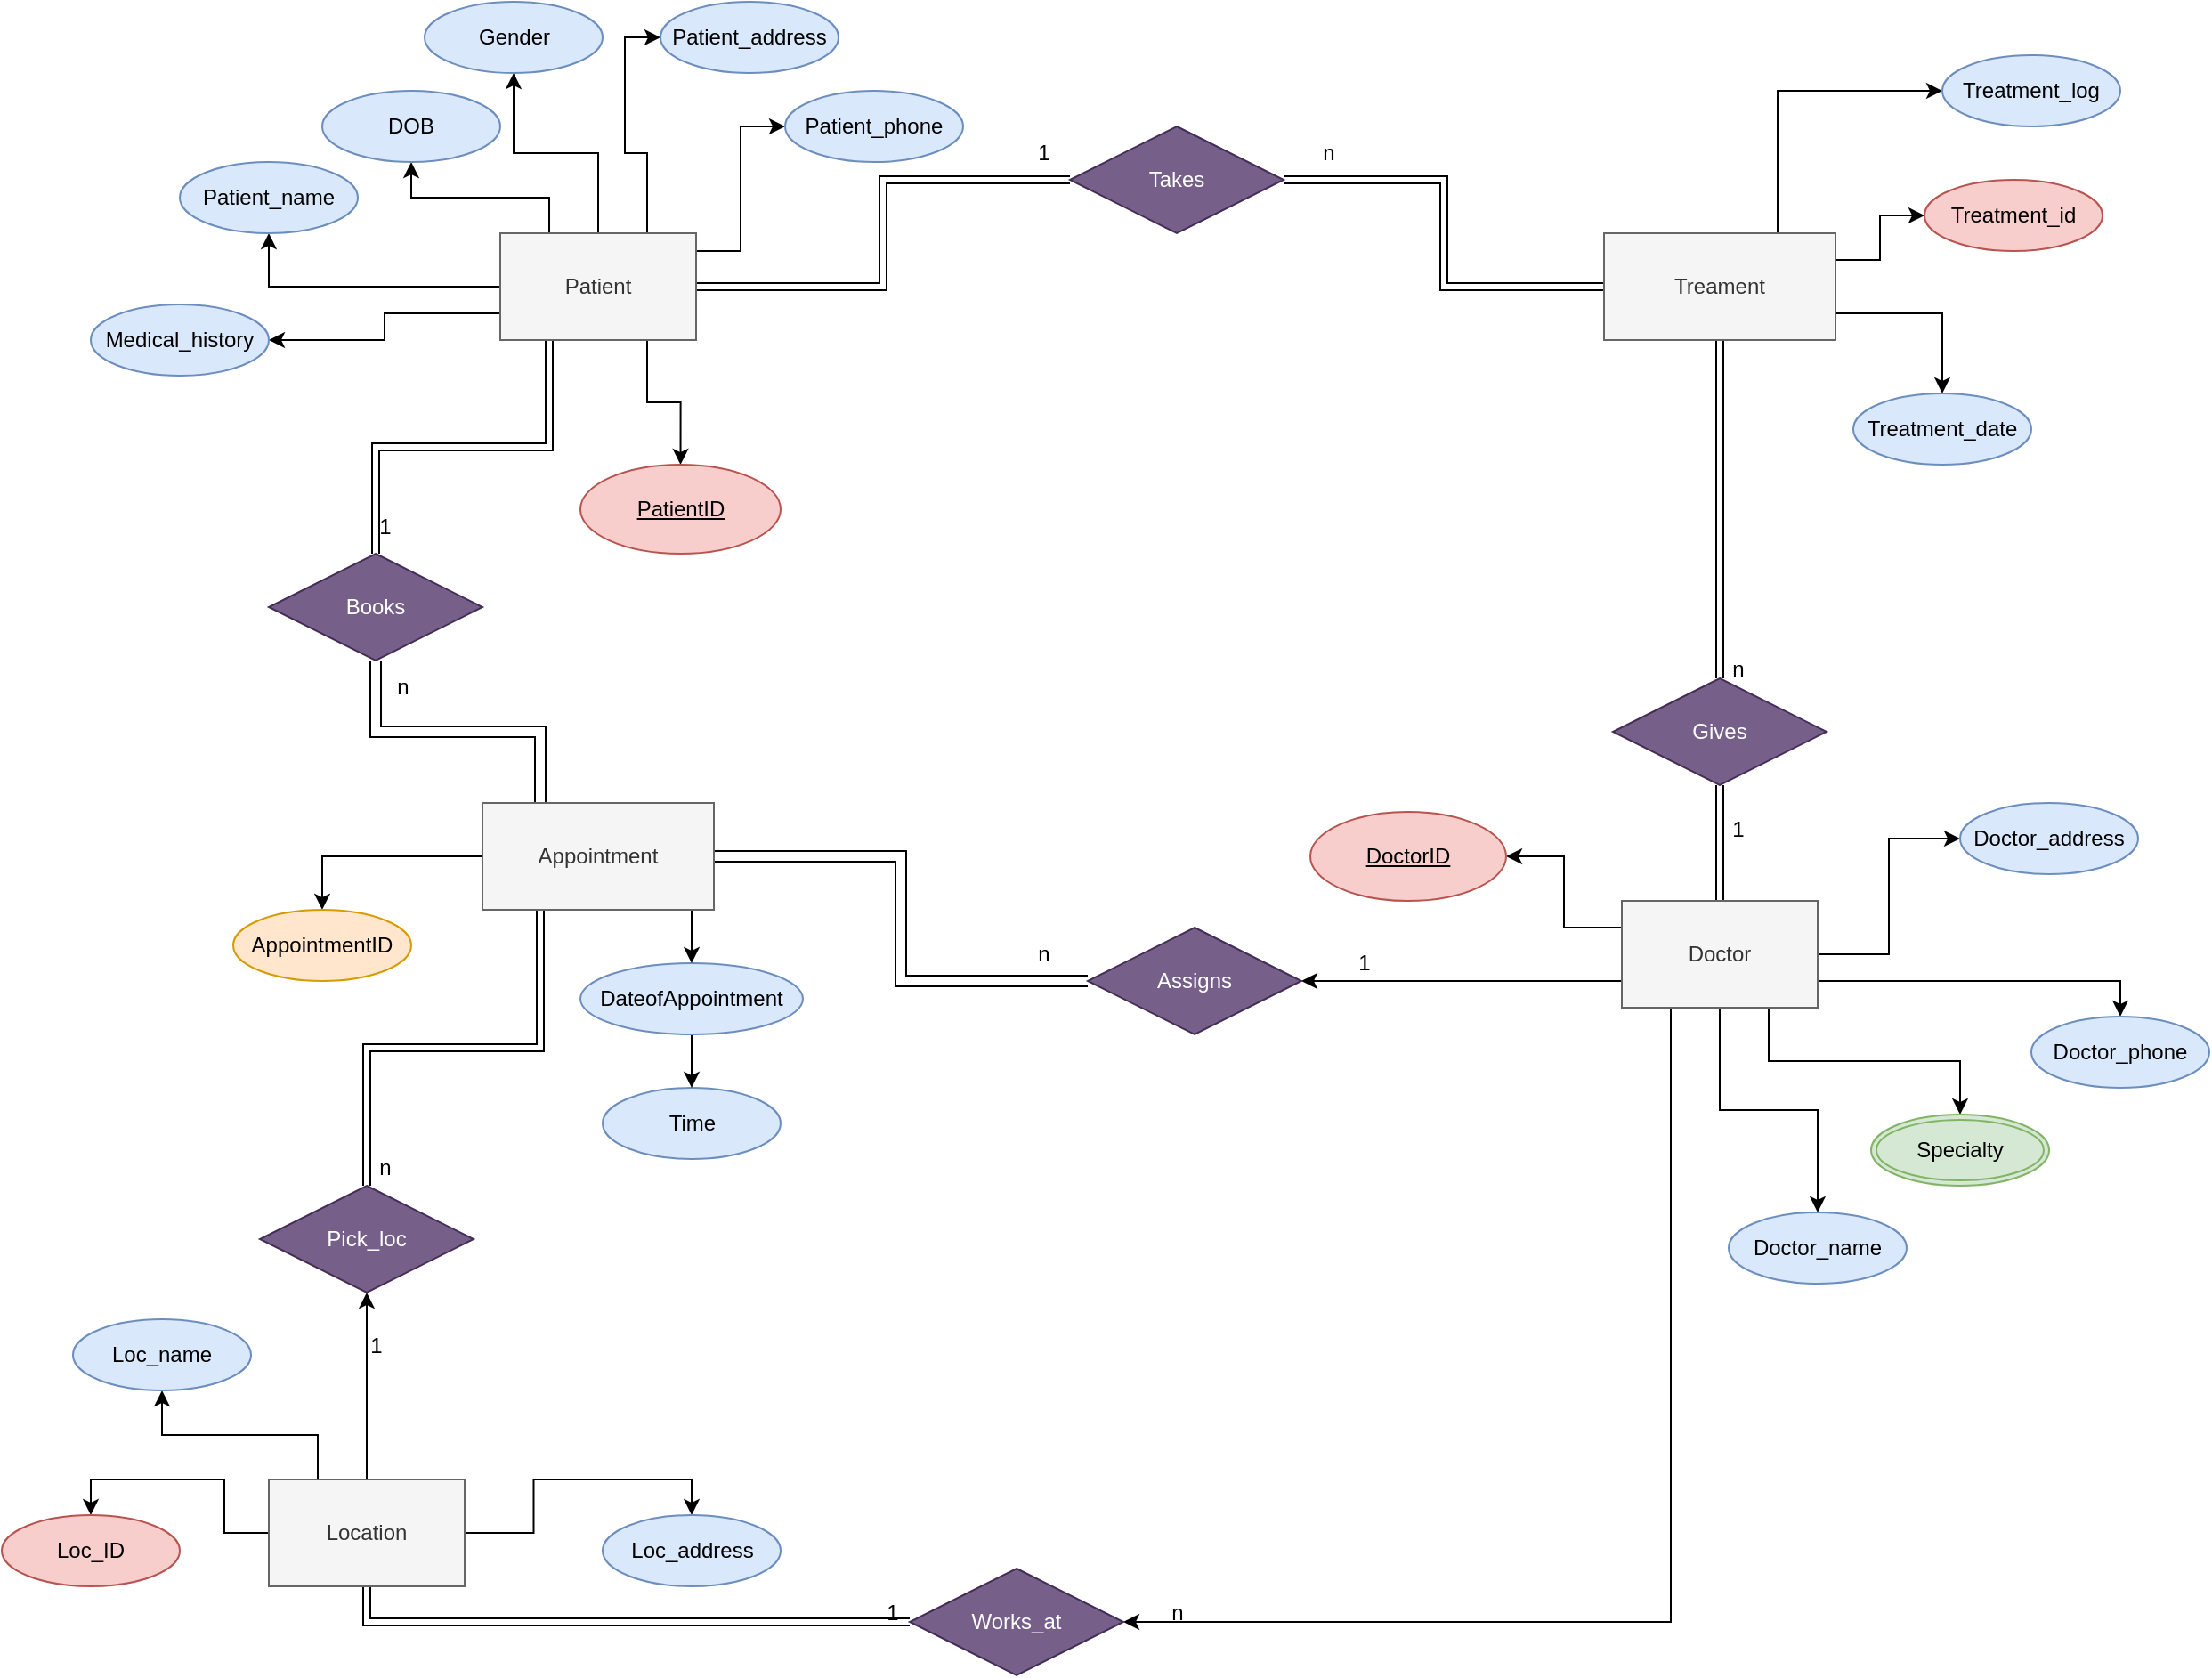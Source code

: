 <mxfile version="21.2.1" type="github">
  <diagram id="R2lEEEUBdFMjLlhIrx00" name="Page-1">
    <mxGraphModel dx="2284" dy="758" grid="1" gridSize="10" guides="1" tooltips="1" connect="1" arrows="1" fold="1" page="1" pageScale="1" pageWidth="850" pageHeight="1100" math="0" shadow="0" extFonts="Permanent Marker^https://fonts.googleapis.com/css?family=Permanent+Marker">
      <root>
        <object label="" id="0">
          <mxCell />
        </object>
        <mxCell id="1" parent="0" />
        <mxCell id="efmjXE_ut0mCJMNtFDS2-17" style="edgeStyle=orthogonalEdgeStyle;rounded=0;orthogonalLoop=1;jettySize=auto;html=1;exitX=0.5;exitY=0;exitDx=0;exitDy=0;" parent="1" source="efmjXE_ut0mCJMNtFDS2-1" target="efmjXE_ut0mCJMNtFDS2-14" edge="1">
          <mxGeometry relative="1" as="geometry" />
        </mxCell>
        <mxCell id="efmjXE_ut0mCJMNtFDS2-19" style="edgeStyle=orthogonalEdgeStyle;rounded=0;orthogonalLoop=1;jettySize=auto;html=1;exitX=0.75;exitY=1;exitDx=0;exitDy=0;entryX=0.5;entryY=0;entryDx=0;entryDy=0;" parent="1" source="efmjXE_ut0mCJMNtFDS2-1" target="efmjXE_ut0mCJMNtFDS2-7" edge="1">
          <mxGeometry relative="1" as="geometry" />
        </mxCell>
        <mxCell id="efmjXE_ut0mCJMNtFDS2-21" style="edgeStyle=orthogonalEdgeStyle;rounded=0;orthogonalLoop=1;jettySize=auto;html=1;exitX=1;exitY=0.167;exitDx=0;exitDy=0;entryX=0;entryY=0.5;entryDx=0;entryDy=0;exitPerimeter=0;" parent="1" source="efmjXE_ut0mCJMNtFDS2-1" target="efmjXE_ut0mCJMNtFDS2-20" edge="1">
          <mxGeometry relative="1" as="geometry" />
        </mxCell>
        <mxCell id="efmjXE_ut0mCJMNtFDS2-31" style="edgeStyle=orthogonalEdgeStyle;rounded=0;orthogonalLoop=1;jettySize=auto;html=1;exitX=0.25;exitY=0;exitDx=0;exitDy=0;entryX=0.5;entryY=1;entryDx=0;entryDy=0;" parent="1" source="efmjXE_ut0mCJMNtFDS2-1" target="efmjXE_ut0mCJMNtFDS2-15" edge="1">
          <mxGeometry relative="1" as="geometry" />
        </mxCell>
        <mxCell id="efmjXE_ut0mCJMNtFDS2-53" style="edgeStyle=orthogonalEdgeStyle;rounded=0;orthogonalLoop=1;jettySize=auto;html=1;exitX=0.75;exitY=0;exitDx=0;exitDy=0;entryX=0;entryY=0.5;entryDx=0;entryDy=0;" parent="1" source="efmjXE_ut0mCJMNtFDS2-1" target="efmjXE_ut0mCJMNtFDS2-13" edge="1">
          <mxGeometry relative="1" as="geometry" />
        </mxCell>
        <mxCell id="efmjXE_ut0mCJMNtFDS2-67" style="edgeStyle=orthogonalEdgeStyle;rounded=0;orthogonalLoop=1;jettySize=auto;html=1;exitX=0.25;exitY=1;exitDx=0;exitDy=0;shape=link;" parent="1" source="efmjXE_ut0mCJMNtFDS2-1" target="efmjXE_ut0mCJMNtFDS2-66" edge="1">
          <mxGeometry relative="1" as="geometry" />
        </mxCell>
        <mxCell id="Hu5kYknRP80J4fNbIx4V-77" style="edgeStyle=orthogonalEdgeStyle;rounded=0;orthogonalLoop=1;jettySize=auto;html=1;exitX=0;exitY=0.75;exitDx=0;exitDy=0;entryX=1;entryY=0.5;entryDx=0;entryDy=0;" edge="1" parent="1" source="efmjXE_ut0mCJMNtFDS2-1" target="Hu5kYknRP80J4fNbIx4V-76">
          <mxGeometry relative="1" as="geometry" />
        </mxCell>
        <mxCell id="Hu5kYknRP80J4fNbIx4V-79" style="edgeStyle=orthogonalEdgeStyle;rounded=0;orthogonalLoop=1;jettySize=auto;html=1;exitX=1;exitY=0.5;exitDx=0;exitDy=0;entryX=0;entryY=0.5;entryDx=0;entryDy=0;shape=link;" edge="1" parent="1" source="efmjXE_ut0mCJMNtFDS2-1" target="Hu5kYknRP80J4fNbIx4V-78">
          <mxGeometry relative="1" as="geometry" />
        </mxCell>
        <mxCell id="Hu5kYknRP80J4fNbIx4V-120" style="edgeStyle=orthogonalEdgeStyle;rounded=0;orthogonalLoop=1;jettySize=auto;html=1;exitX=0;exitY=0.5;exitDx=0;exitDy=0;entryX=0.5;entryY=1;entryDx=0;entryDy=0;" edge="1" parent="1" source="efmjXE_ut0mCJMNtFDS2-1" target="efmjXE_ut0mCJMNtFDS2-11">
          <mxGeometry relative="1" as="geometry" />
        </mxCell>
        <mxCell id="efmjXE_ut0mCJMNtFDS2-1" value="Patient" style="whiteSpace=wrap;html=1;align=center;fillColor=#f5f5f5;fontColor=#333333;strokeColor=#666666;" parent="1" vertex="1">
          <mxGeometry x="-140" y="140" width="110" height="60" as="geometry" />
        </mxCell>
        <mxCell id="efmjXE_ut0mCJMNtFDS2-24" style="edgeStyle=orthogonalEdgeStyle;rounded=0;orthogonalLoop=1;jettySize=auto;html=1;exitX=0;exitY=0.25;exitDx=0;exitDy=0;entryX=1;entryY=0.5;entryDx=0;entryDy=0;" parent="1" source="efmjXE_ut0mCJMNtFDS2-2" target="efmjXE_ut0mCJMNtFDS2-22" edge="1">
          <mxGeometry relative="1" as="geometry" />
        </mxCell>
        <mxCell id="efmjXE_ut0mCJMNtFDS2-29" style="edgeStyle=orthogonalEdgeStyle;rounded=0;orthogonalLoop=1;jettySize=auto;html=1;exitX=0.5;exitY=1;exitDx=0;exitDy=0;entryX=0.5;entryY=0;entryDx=0;entryDy=0;" parent="1" source="efmjXE_ut0mCJMNtFDS2-2" target="efmjXE_ut0mCJMNtFDS2-28" edge="1">
          <mxGeometry relative="1" as="geometry" />
        </mxCell>
        <mxCell id="efmjXE_ut0mCJMNtFDS2-33" style="edgeStyle=orthogonalEdgeStyle;rounded=0;orthogonalLoop=1;jettySize=auto;html=1;exitX=1;exitY=0.75;exitDx=0;exitDy=0;entryX=0.5;entryY=0;entryDx=0;entryDy=0;" parent="1" source="efmjXE_ut0mCJMNtFDS2-2" target="efmjXE_ut0mCJMNtFDS2-25" edge="1">
          <mxGeometry relative="1" as="geometry" />
        </mxCell>
        <mxCell id="efmjXE_ut0mCJMNtFDS2-34" style="edgeStyle=orthogonalEdgeStyle;rounded=0;orthogonalLoop=1;jettySize=auto;html=1;exitX=1;exitY=0.5;exitDx=0;exitDy=0;entryX=0;entryY=0.5;entryDx=0;entryDy=0;" parent="1" source="efmjXE_ut0mCJMNtFDS2-2" target="efmjXE_ut0mCJMNtFDS2-26" edge="1">
          <mxGeometry relative="1" as="geometry" />
        </mxCell>
        <mxCell id="Hu5kYknRP80J4fNbIx4V-4" style="edgeStyle=orthogonalEdgeStyle;rounded=0;orthogonalLoop=1;jettySize=auto;html=1;exitX=0;exitY=0.75;exitDx=0;exitDy=0;entryX=1;entryY=0.5;entryDx=0;entryDy=0;" edge="1" parent="1" source="efmjXE_ut0mCJMNtFDS2-2" target="Hu5kYknRP80J4fNbIx4V-3">
          <mxGeometry relative="1" as="geometry" />
        </mxCell>
        <mxCell id="Hu5kYknRP80J4fNbIx4V-17" style="edgeStyle=orthogonalEdgeStyle;rounded=0;orthogonalLoop=1;jettySize=auto;html=1;exitX=0.75;exitY=1;exitDx=0;exitDy=0;entryX=0.5;entryY=0;entryDx=0;entryDy=0;" edge="1" parent="1" source="efmjXE_ut0mCJMNtFDS2-2" target="efmjXE_ut0mCJMNtFDS2-27">
          <mxGeometry relative="1" as="geometry" />
        </mxCell>
        <mxCell id="Hu5kYknRP80J4fNbIx4V-66" style="edgeStyle=orthogonalEdgeStyle;rounded=0;orthogonalLoop=1;jettySize=auto;html=1;exitX=0.25;exitY=1;exitDx=0;exitDy=0;entryX=1;entryY=0.5;entryDx=0;entryDy=0;" edge="1" parent="1" source="efmjXE_ut0mCJMNtFDS2-2" target="Hu5kYknRP80J4fNbIx4V-64">
          <mxGeometry relative="1" as="geometry" />
        </mxCell>
        <mxCell id="Hu5kYknRP80J4fNbIx4V-97" style="edgeStyle=orthogonalEdgeStyle;rounded=0;orthogonalLoop=1;jettySize=auto;html=1;exitX=0.5;exitY=0;exitDx=0;exitDy=0;entryX=0.5;entryY=1;entryDx=0;entryDy=0;shape=link;" edge="1" parent="1" source="efmjXE_ut0mCJMNtFDS2-2" target="Hu5kYknRP80J4fNbIx4V-95">
          <mxGeometry relative="1" as="geometry" />
        </mxCell>
        <mxCell id="efmjXE_ut0mCJMNtFDS2-2" value="Doctor" style="whiteSpace=wrap;html=1;align=center;fillColor=#f5f5f5;fontColor=#333333;strokeColor=#666666;" parent="1" vertex="1">
          <mxGeometry x="490" y="515" width="110" height="60" as="geometry" />
        </mxCell>
        <mxCell id="efmjXE_ut0mCJMNtFDS2-7" value="PatientID" style="ellipse;whiteSpace=wrap;html=1;align=center;fontStyle=4;fillColor=#f8cecc;strokeColor=#b85450;" parent="1" vertex="1">
          <mxGeometry x="-95" y="270" width="112.5" height="50" as="geometry" />
        </mxCell>
        <mxCell id="efmjXE_ut0mCJMNtFDS2-11" value="Patient_name" style="ellipse;whiteSpace=wrap;html=1;align=center;fillColor=#dae8fc;strokeColor=#6c8ebf;" parent="1" vertex="1">
          <mxGeometry x="-320" y="100" width="100" height="40" as="geometry" />
        </mxCell>
        <mxCell id="efmjXE_ut0mCJMNtFDS2-13" value="Patient_address" style="ellipse;whiteSpace=wrap;html=1;align=center;fillColor=#dae8fc;strokeColor=#6c8ebf;" parent="1" vertex="1">
          <mxGeometry x="-50" y="10" width="100" height="40" as="geometry" />
        </mxCell>
        <mxCell id="efmjXE_ut0mCJMNtFDS2-14" value="Gender" style="ellipse;whiteSpace=wrap;html=1;align=center;fillColor=#dae8fc;strokeColor=#6c8ebf;" parent="1" vertex="1">
          <mxGeometry x="-182.5" y="10" width="100" height="40" as="geometry" />
        </mxCell>
        <mxCell id="efmjXE_ut0mCJMNtFDS2-15" value="DOB" style="ellipse;whiteSpace=wrap;html=1;align=center;fillColor=#dae8fc;strokeColor=#6c8ebf;" parent="1" vertex="1">
          <mxGeometry x="-240" y="60" width="100" height="40" as="geometry" />
        </mxCell>
        <mxCell id="efmjXE_ut0mCJMNtFDS2-20" value="Patient_phone" style="ellipse;whiteSpace=wrap;html=1;align=center;fillColor=#dae8fc;strokeColor=#6c8ebf;" parent="1" vertex="1">
          <mxGeometry x="20" y="60" width="100" height="40" as="geometry" />
        </mxCell>
        <mxCell id="efmjXE_ut0mCJMNtFDS2-22" value="DoctorID" style="ellipse;whiteSpace=wrap;html=1;align=center;fontStyle=4;fillColor=#f8cecc;strokeColor=#b85450;" parent="1" vertex="1">
          <mxGeometry x="315" y="465" width="110" height="50" as="geometry" />
        </mxCell>
        <mxCell id="efmjXE_ut0mCJMNtFDS2-25" value="Doctor_phone" style="ellipse;whiteSpace=wrap;html=1;align=center;fillColor=#dae8fc;strokeColor=#6c8ebf;" parent="1" vertex="1">
          <mxGeometry x="720" y="580" width="100" height="40" as="geometry" />
        </mxCell>
        <mxCell id="efmjXE_ut0mCJMNtFDS2-26" value="Doctor_address" style="ellipse;whiteSpace=wrap;html=1;align=center;fillColor=#dae8fc;strokeColor=#6c8ebf;" parent="1" vertex="1">
          <mxGeometry x="680" y="460" width="100" height="40" as="geometry" />
        </mxCell>
        <mxCell id="efmjXE_ut0mCJMNtFDS2-27" value="Specialty" style="ellipse;shape=doubleEllipse;margin=3;whiteSpace=wrap;html=1;align=center;fillColor=#d5e8d4;strokeColor=#82b366;" parent="1" vertex="1">
          <mxGeometry x="630" y="635" width="100" height="40" as="geometry" />
        </mxCell>
        <mxCell id="efmjXE_ut0mCJMNtFDS2-28" value="Doctor_name" style="ellipse;whiteSpace=wrap;html=1;align=center;fillColor=#dae8fc;strokeColor=#6c8ebf;" parent="1" vertex="1">
          <mxGeometry x="550" y="690" width="100" height="40" as="geometry" />
        </mxCell>
        <mxCell id="efmjXE_ut0mCJMNtFDS2-38" value="Time" style="ellipse;whiteSpace=wrap;html=1;align=center;fillColor=#dae8fc;strokeColor=#6c8ebf;" parent="1" vertex="1">
          <mxGeometry x="-82.5" y="620" width="100" height="40" as="geometry" />
        </mxCell>
        <mxCell id="efmjXE_ut0mCJMNtFDS2-41" style="edgeStyle=orthogonalEdgeStyle;rounded=0;orthogonalLoop=1;jettySize=auto;html=1;exitX=0.5;exitY=1;exitDx=0;exitDy=0;entryX=0.5;entryY=0;entryDx=0;entryDy=0;" parent="1" source="efmjXE_ut0mCJMNtFDS2-39" target="efmjXE_ut0mCJMNtFDS2-38" edge="1">
          <mxGeometry relative="1" as="geometry" />
        </mxCell>
        <mxCell id="efmjXE_ut0mCJMNtFDS2-39" value="DateofAppointment" style="ellipse;whiteSpace=wrap;html=1;align=center;fillColor=#dae8fc;strokeColor=#6c8ebf;" parent="1" vertex="1">
          <mxGeometry x="-95" y="550" width="125" height="40" as="geometry" />
        </mxCell>
        <mxCell id="efmjXE_ut0mCJMNtFDS2-58" value="n" style="text;html=1;align=center;verticalAlign=middle;resizable=0;points=[];autosize=1;strokeColor=none;fillColor=none;" parent="1" vertex="1">
          <mxGeometry x="-210" y="380" width="30" height="30" as="geometry" />
        </mxCell>
        <mxCell id="efmjXE_ut0mCJMNtFDS2-60" value="1" style="text;html=1;align=center;verticalAlign=middle;resizable=0;points=[];autosize=1;strokeColor=none;fillColor=none;" parent="1" vertex="1">
          <mxGeometry x="-220" y="290" width="30" height="30" as="geometry" />
        </mxCell>
        <mxCell id="efmjXE_ut0mCJMNtFDS2-64" style="edgeStyle=orthogonalEdgeStyle;rounded=0;orthogonalLoop=1;jettySize=auto;html=1;exitX=0.75;exitY=1;exitDx=0;exitDy=0;entryX=0.5;entryY=0;entryDx=0;entryDy=0;" parent="1" source="efmjXE_ut0mCJMNtFDS2-61" target="efmjXE_ut0mCJMNtFDS2-39" edge="1">
          <mxGeometry relative="1" as="geometry" />
        </mxCell>
        <mxCell id="efmjXE_ut0mCJMNtFDS2-65" style="edgeStyle=orthogonalEdgeStyle;rounded=0;orthogonalLoop=1;jettySize=auto;html=1;exitX=0;exitY=0.5;exitDx=0;exitDy=0;entryX=0.5;entryY=0;entryDx=0;entryDy=0;" parent="1" source="efmjXE_ut0mCJMNtFDS2-61" target="Hu5kYknRP80J4fNbIx4V-1" edge="1">
          <mxGeometry relative="1" as="geometry">
            <mxPoint x="-240" y="560" as="targetPoint" />
          </mxGeometry>
        </mxCell>
        <mxCell id="efmjXE_ut0mCJMNtFDS2-68" style="edgeStyle=orthogonalEdgeStyle;rounded=0;orthogonalLoop=1;jettySize=auto;html=1;exitX=0.25;exitY=0;exitDx=0;exitDy=0;entryX=0.5;entryY=1;entryDx=0;entryDy=0;shape=link;width=6;" parent="1" source="efmjXE_ut0mCJMNtFDS2-61" target="efmjXE_ut0mCJMNtFDS2-66" edge="1">
          <mxGeometry relative="1" as="geometry" />
        </mxCell>
        <mxCell id="Hu5kYknRP80J4fNbIx4V-5" style="edgeStyle=orthogonalEdgeStyle;rounded=0;orthogonalLoop=1;jettySize=auto;html=1;exitX=1;exitY=0.5;exitDx=0;exitDy=0;entryX=0;entryY=0.5;entryDx=0;entryDy=0;shape=link;width=6;" edge="1" parent="1" source="efmjXE_ut0mCJMNtFDS2-61" target="Hu5kYknRP80J4fNbIx4V-3">
          <mxGeometry relative="1" as="geometry" />
        </mxCell>
        <mxCell id="Hu5kYknRP80J4fNbIx4V-50" style="edgeStyle=orthogonalEdgeStyle;rounded=0;orthogonalLoop=1;jettySize=auto;html=1;exitX=0.25;exitY=1;exitDx=0;exitDy=0;entryX=0.5;entryY=0;entryDx=0;entryDy=0;shape=link;" edge="1" parent="1" source="efmjXE_ut0mCJMNtFDS2-61" target="Hu5kYknRP80J4fNbIx4V-52">
          <mxGeometry relative="1" as="geometry">
            <mxPoint x="-195" y="490" as="targetPoint" />
          </mxGeometry>
        </mxCell>
        <mxCell id="efmjXE_ut0mCJMNtFDS2-61" value="Appointment" style="whiteSpace=wrap;html=1;align=center;fillColor=#f5f5f5;fontColor=#333333;strokeColor=#666666;" parent="1" vertex="1">
          <mxGeometry x="-150" y="460" width="130" height="60" as="geometry" />
        </mxCell>
        <mxCell id="efmjXE_ut0mCJMNtFDS2-66" value="Books" style="shape=rhombus;perimeter=rhombusPerimeter;whiteSpace=wrap;html=1;align=center;fillColor=#76608a;strokeColor=#432D57;fontColor=#ffffff;" parent="1" vertex="1">
          <mxGeometry x="-270" y="320" width="120" height="60" as="geometry" />
        </mxCell>
        <mxCell id="Hu5kYknRP80J4fNbIx4V-1" value="AppointmentID" style="ellipse;whiteSpace=wrap;html=1;align=center;fillColor=#ffe6cc;strokeColor=#d79b00;" vertex="1" parent="1">
          <mxGeometry x="-290" y="520" width="100" height="40" as="geometry" />
        </mxCell>
        <mxCell id="Hu5kYknRP80J4fNbIx4V-3" value="Assigns" style="shape=rhombus;perimeter=rhombusPerimeter;whiteSpace=wrap;html=1;align=center;fillColor=#76608a;strokeColor=#432D57;fontColor=#ffffff;" vertex="1" parent="1">
          <mxGeometry x="190" y="530" width="120" height="60" as="geometry" />
        </mxCell>
        <mxCell id="Hu5kYknRP80J4fNbIx4V-57" style="edgeStyle=orthogonalEdgeStyle;rounded=0;orthogonalLoop=1;jettySize=auto;html=1;exitX=1;exitY=0.5;exitDx=0;exitDy=0;entryX=0.5;entryY=0;entryDx=0;entryDy=0;" edge="1" parent="1" source="Hu5kYknRP80J4fNbIx4V-51" target="Hu5kYknRP80J4fNbIx4V-56">
          <mxGeometry relative="1" as="geometry" />
        </mxCell>
        <mxCell id="Hu5kYknRP80J4fNbIx4V-67" style="edgeStyle=orthogonalEdgeStyle;rounded=0;orthogonalLoop=1;jettySize=auto;html=1;exitX=0.5;exitY=1;exitDx=0;exitDy=0;entryX=0;entryY=0.5;entryDx=0;entryDy=0;shape=link;" edge="1" parent="1" source="Hu5kYknRP80J4fNbIx4V-51" target="Hu5kYknRP80J4fNbIx4V-64">
          <mxGeometry relative="1" as="geometry" />
        </mxCell>
        <mxCell id="Hu5kYknRP80J4fNbIx4V-87" style="edgeStyle=orthogonalEdgeStyle;rounded=0;orthogonalLoop=1;jettySize=auto;html=1;exitX=0;exitY=0.5;exitDx=0;exitDy=0;entryX=0.5;entryY=0;entryDx=0;entryDy=0;" edge="1" parent="1" source="Hu5kYknRP80J4fNbIx4V-51" target="Hu5kYknRP80J4fNbIx4V-53">
          <mxGeometry relative="1" as="geometry" />
        </mxCell>
        <mxCell id="Hu5kYknRP80J4fNbIx4V-90" style="edgeStyle=orthogonalEdgeStyle;rounded=0;orthogonalLoop=1;jettySize=auto;html=1;exitX=0.5;exitY=0;exitDx=0;exitDy=0;entryX=0.5;entryY=1;entryDx=0;entryDy=0;" edge="1" parent="1" source="Hu5kYknRP80J4fNbIx4V-51" target="Hu5kYknRP80J4fNbIx4V-52">
          <mxGeometry relative="1" as="geometry" />
        </mxCell>
        <mxCell id="Hu5kYknRP80J4fNbIx4V-122" style="edgeStyle=orthogonalEdgeStyle;rounded=0;orthogonalLoop=1;jettySize=auto;html=1;exitX=0.25;exitY=0;exitDx=0;exitDy=0;" edge="1" parent="1" source="Hu5kYknRP80J4fNbIx4V-51" target="Hu5kYknRP80J4fNbIx4V-121">
          <mxGeometry relative="1" as="geometry" />
        </mxCell>
        <mxCell id="Hu5kYknRP80J4fNbIx4V-51" value="Location" style="whiteSpace=wrap;html=1;align=center;fillColor=#f5f5f5;fontColor=#333333;strokeColor=#666666;" vertex="1" parent="1">
          <mxGeometry x="-270" y="840" width="110" height="60" as="geometry" />
        </mxCell>
        <mxCell id="Hu5kYknRP80J4fNbIx4V-52" value="Pick_loc" style="shape=rhombus;perimeter=rhombusPerimeter;whiteSpace=wrap;html=1;align=center;fillColor=#76608a;strokeColor=#432D57;fontColor=#ffffff;" vertex="1" parent="1">
          <mxGeometry x="-275" y="675" width="120" height="60" as="geometry" />
        </mxCell>
        <mxCell id="Hu5kYknRP80J4fNbIx4V-53" value="Loc_ID" style="ellipse;whiteSpace=wrap;html=1;align=center;fillColor=#f8cecc;strokeColor=#b85450;" vertex="1" parent="1">
          <mxGeometry x="-420" y="860" width="100" height="40" as="geometry" />
        </mxCell>
        <mxCell id="Hu5kYknRP80J4fNbIx4V-56" value="Loc_address" style="ellipse;whiteSpace=wrap;html=1;align=center;fillColor=#dae8fc;strokeColor=#6c8ebf;" vertex="1" parent="1">
          <mxGeometry x="-82.5" y="860" width="100" height="40" as="geometry" />
        </mxCell>
        <mxCell id="Hu5kYknRP80J4fNbIx4V-64" value="Works_at" style="shape=rhombus;perimeter=rhombusPerimeter;whiteSpace=wrap;html=1;align=center;fillColor=#76608a;fontColor=#ffffff;strokeColor=#432D57;" vertex="1" parent="1">
          <mxGeometry x="90" y="890" width="120" height="60" as="geometry" />
        </mxCell>
        <mxCell id="Hu5kYknRP80J4fNbIx4V-81" style="edgeStyle=orthogonalEdgeStyle;rounded=0;orthogonalLoop=1;jettySize=auto;html=1;exitX=0;exitY=0.5;exitDx=0;exitDy=0;entryX=1;entryY=0.5;entryDx=0;entryDy=0;shape=link;" edge="1" parent="1" source="Hu5kYknRP80J4fNbIx4V-70" target="Hu5kYknRP80J4fNbIx4V-78">
          <mxGeometry relative="1" as="geometry" />
        </mxCell>
        <mxCell id="Hu5kYknRP80J4fNbIx4V-82" style="edgeStyle=orthogonalEdgeStyle;rounded=0;orthogonalLoop=1;jettySize=auto;html=1;exitX=0.75;exitY=0;exitDx=0;exitDy=0;entryX=0;entryY=0.5;entryDx=0;entryDy=0;" edge="1" parent="1" source="Hu5kYknRP80J4fNbIx4V-70" target="Hu5kYknRP80J4fNbIx4V-74">
          <mxGeometry relative="1" as="geometry" />
        </mxCell>
        <mxCell id="Hu5kYknRP80J4fNbIx4V-83" style="edgeStyle=orthogonalEdgeStyle;rounded=0;orthogonalLoop=1;jettySize=auto;html=1;exitX=1;exitY=0.25;exitDx=0;exitDy=0;entryX=0;entryY=0.5;entryDx=0;entryDy=0;" edge="1" parent="1" source="Hu5kYknRP80J4fNbIx4V-70" target="Hu5kYknRP80J4fNbIx4V-72">
          <mxGeometry relative="1" as="geometry" />
        </mxCell>
        <mxCell id="Hu5kYknRP80J4fNbIx4V-84" style="edgeStyle=orthogonalEdgeStyle;rounded=0;orthogonalLoop=1;jettySize=auto;html=1;exitX=1;exitY=0.75;exitDx=0;exitDy=0;entryX=0.5;entryY=0;entryDx=0;entryDy=0;" edge="1" parent="1" source="Hu5kYknRP80J4fNbIx4V-70" target="Hu5kYknRP80J4fNbIx4V-71">
          <mxGeometry relative="1" as="geometry" />
        </mxCell>
        <mxCell id="Hu5kYknRP80J4fNbIx4V-98" style="edgeStyle=orthogonalEdgeStyle;rounded=0;orthogonalLoop=1;jettySize=auto;html=1;exitX=0.5;exitY=1;exitDx=0;exitDy=0;entryX=0.5;entryY=0;entryDx=0;entryDy=0;shape=link;" edge="1" parent="1" source="Hu5kYknRP80J4fNbIx4V-70" target="Hu5kYknRP80J4fNbIx4V-95">
          <mxGeometry relative="1" as="geometry" />
        </mxCell>
        <mxCell id="Hu5kYknRP80J4fNbIx4V-70" value="Treament" style="whiteSpace=wrap;html=1;align=center;fillColor=#f5f5f5;fontColor=#333333;strokeColor=#666666;" vertex="1" parent="1">
          <mxGeometry x="480" y="140" width="130" height="60" as="geometry" />
        </mxCell>
        <mxCell id="Hu5kYknRP80J4fNbIx4V-71" value="Treatment_date" style="ellipse;whiteSpace=wrap;html=1;align=center;fillColor=#dae8fc;strokeColor=#6c8ebf;" vertex="1" parent="1">
          <mxGeometry x="620" y="230" width="100" height="40" as="geometry" />
        </mxCell>
        <mxCell id="Hu5kYknRP80J4fNbIx4V-72" value="Treatment_id" style="ellipse;whiteSpace=wrap;html=1;align=center;fillColor=#f8cecc;strokeColor=#b85450;" vertex="1" parent="1">
          <mxGeometry x="660" y="110" width="100" height="40" as="geometry" />
        </mxCell>
        <mxCell id="Hu5kYknRP80J4fNbIx4V-74" value="Treatment_log" style="ellipse;whiteSpace=wrap;html=1;align=center;fillColor=#dae8fc;strokeColor=#6c8ebf;" vertex="1" parent="1">
          <mxGeometry x="670" y="40" width="100" height="40" as="geometry" />
        </mxCell>
        <mxCell id="Hu5kYknRP80J4fNbIx4V-76" value="Medical_history" style="ellipse;whiteSpace=wrap;html=1;align=center;fillColor=#dae8fc;strokeColor=#6c8ebf;" vertex="1" parent="1">
          <mxGeometry x="-370" y="180" width="100" height="40" as="geometry" />
        </mxCell>
        <mxCell id="Hu5kYknRP80J4fNbIx4V-78" value="Takes" style="shape=rhombus;perimeter=rhombusPerimeter;whiteSpace=wrap;html=1;align=center;fillColor=#76608a;strokeColor=#432D57;fontColor=#ffffff;" vertex="1" parent="1">
          <mxGeometry x="180" y="80" width="120" height="60" as="geometry" />
        </mxCell>
        <mxCell id="Hu5kYknRP80J4fNbIx4V-85" value="1" style="text;html=1;align=center;verticalAlign=middle;resizable=0;points=[];autosize=1;strokeColor=none;fillColor=none;" vertex="1" parent="1">
          <mxGeometry x="150" y="80" width="30" height="30" as="geometry" />
        </mxCell>
        <mxCell id="Hu5kYknRP80J4fNbIx4V-86" value="n" style="text;html=1;align=center;verticalAlign=middle;resizable=0;points=[];autosize=1;strokeColor=none;fillColor=none;" vertex="1" parent="1">
          <mxGeometry x="310" y="80" width="30" height="30" as="geometry" />
        </mxCell>
        <mxCell id="Hu5kYknRP80J4fNbIx4V-88" value="1" style="text;html=1;align=center;verticalAlign=middle;resizable=0;points=[];autosize=1;strokeColor=none;fillColor=none;" vertex="1" parent="1">
          <mxGeometry x="330" y="535" width="30" height="30" as="geometry" />
        </mxCell>
        <mxCell id="Hu5kYknRP80J4fNbIx4V-89" value="n" style="text;html=1;align=center;verticalAlign=middle;resizable=0;points=[];autosize=1;strokeColor=none;fillColor=none;" vertex="1" parent="1">
          <mxGeometry x="150" y="530" width="30" height="30" as="geometry" />
        </mxCell>
        <mxCell id="Hu5kYknRP80J4fNbIx4V-91" value="1" style="text;html=1;align=center;verticalAlign=middle;resizable=0;points=[];autosize=1;strokeColor=none;fillColor=none;" vertex="1" parent="1">
          <mxGeometry x="-225" y="750" width="30" height="30" as="geometry" />
        </mxCell>
        <mxCell id="Hu5kYknRP80J4fNbIx4V-92" value="n" style="text;html=1;align=center;verticalAlign=middle;resizable=0;points=[];autosize=1;strokeColor=none;fillColor=none;" vertex="1" parent="1">
          <mxGeometry x="-220" y="650" width="30" height="30" as="geometry" />
        </mxCell>
        <mxCell id="Hu5kYknRP80J4fNbIx4V-93" value="1" style="text;html=1;align=center;verticalAlign=middle;resizable=0;points=[];autosize=1;strokeColor=none;fillColor=none;" vertex="1" parent="1">
          <mxGeometry x="65" y="900" width="30" height="30" as="geometry" />
        </mxCell>
        <mxCell id="Hu5kYknRP80J4fNbIx4V-94" value="n" style="text;html=1;align=center;verticalAlign=middle;resizable=0;points=[];autosize=1;strokeColor=none;fillColor=none;" vertex="1" parent="1">
          <mxGeometry x="225" y="900" width="30" height="30" as="geometry" />
        </mxCell>
        <mxCell id="Hu5kYknRP80J4fNbIx4V-95" value="Gives" style="shape=rhombus;perimeter=rhombusPerimeter;whiteSpace=wrap;html=1;align=center;fillColor=#76608a;strokeColor=#432D57;fontColor=#ffffff;" vertex="1" parent="1">
          <mxGeometry x="485" y="390" width="120" height="60" as="geometry" />
        </mxCell>
        <mxCell id="Hu5kYknRP80J4fNbIx4V-99" value="1" style="text;html=1;align=center;verticalAlign=middle;resizable=0;points=[];autosize=1;strokeColor=none;fillColor=none;" vertex="1" parent="1">
          <mxGeometry x="540" y="460" width="30" height="30" as="geometry" />
        </mxCell>
        <mxCell id="Hu5kYknRP80J4fNbIx4V-100" value="n" style="text;html=1;align=center;verticalAlign=middle;resizable=0;points=[];autosize=1;strokeColor=none;fillColor=none;" vertex="1" parent="1">
          <mxGeometry x="540" y="370" width="30" height="30" as="geometry" />
        </mxCell>
        <mxCell id="Hu5kYknRP80J4fNbIx4V-121" value="Loc_name" style="ellipse;whiteSpace=wrap;html=1;align=center;fillColor=#dae8fc;strokeColor=#6c8ebf;" vertex="1" parent="1">
          <mxGeometry x="-380" y="750" width="100" height="40" as="geometry" />
        </mxCell>
      </root>
    </mxGraphModel>
  </diagram>
</mxfile>

